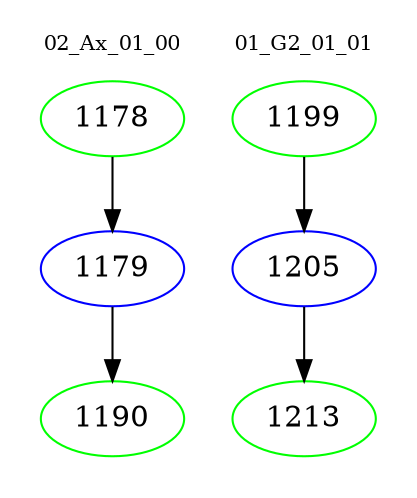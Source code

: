 digraph{
subgraph cluster_0 {
color = white
label = "02_Ax_01_00";
fontsize=10;
T0_1178 [label="1178", color="green"]
T0_1178 -> T0_1179 [color="black"]
T0_1179 [label="1179", color="blue"]
T0_1179 -> T0_1190 [color="black"]
T0_1190 [label="1190", color="green"]
}
subgraph cluster_1 {
color = white
label = "01_G2_01_01";
fontsize=10;
T1_1199 [label="1199", color="green"]
T1_1199 -> T1_1205 [color="black"]
T1_1205 [label="1205", color="blue"]
T1_1205 -> T1_1213 [color="black"]
T1_1213 [label="1213", color="green"]
}
}
